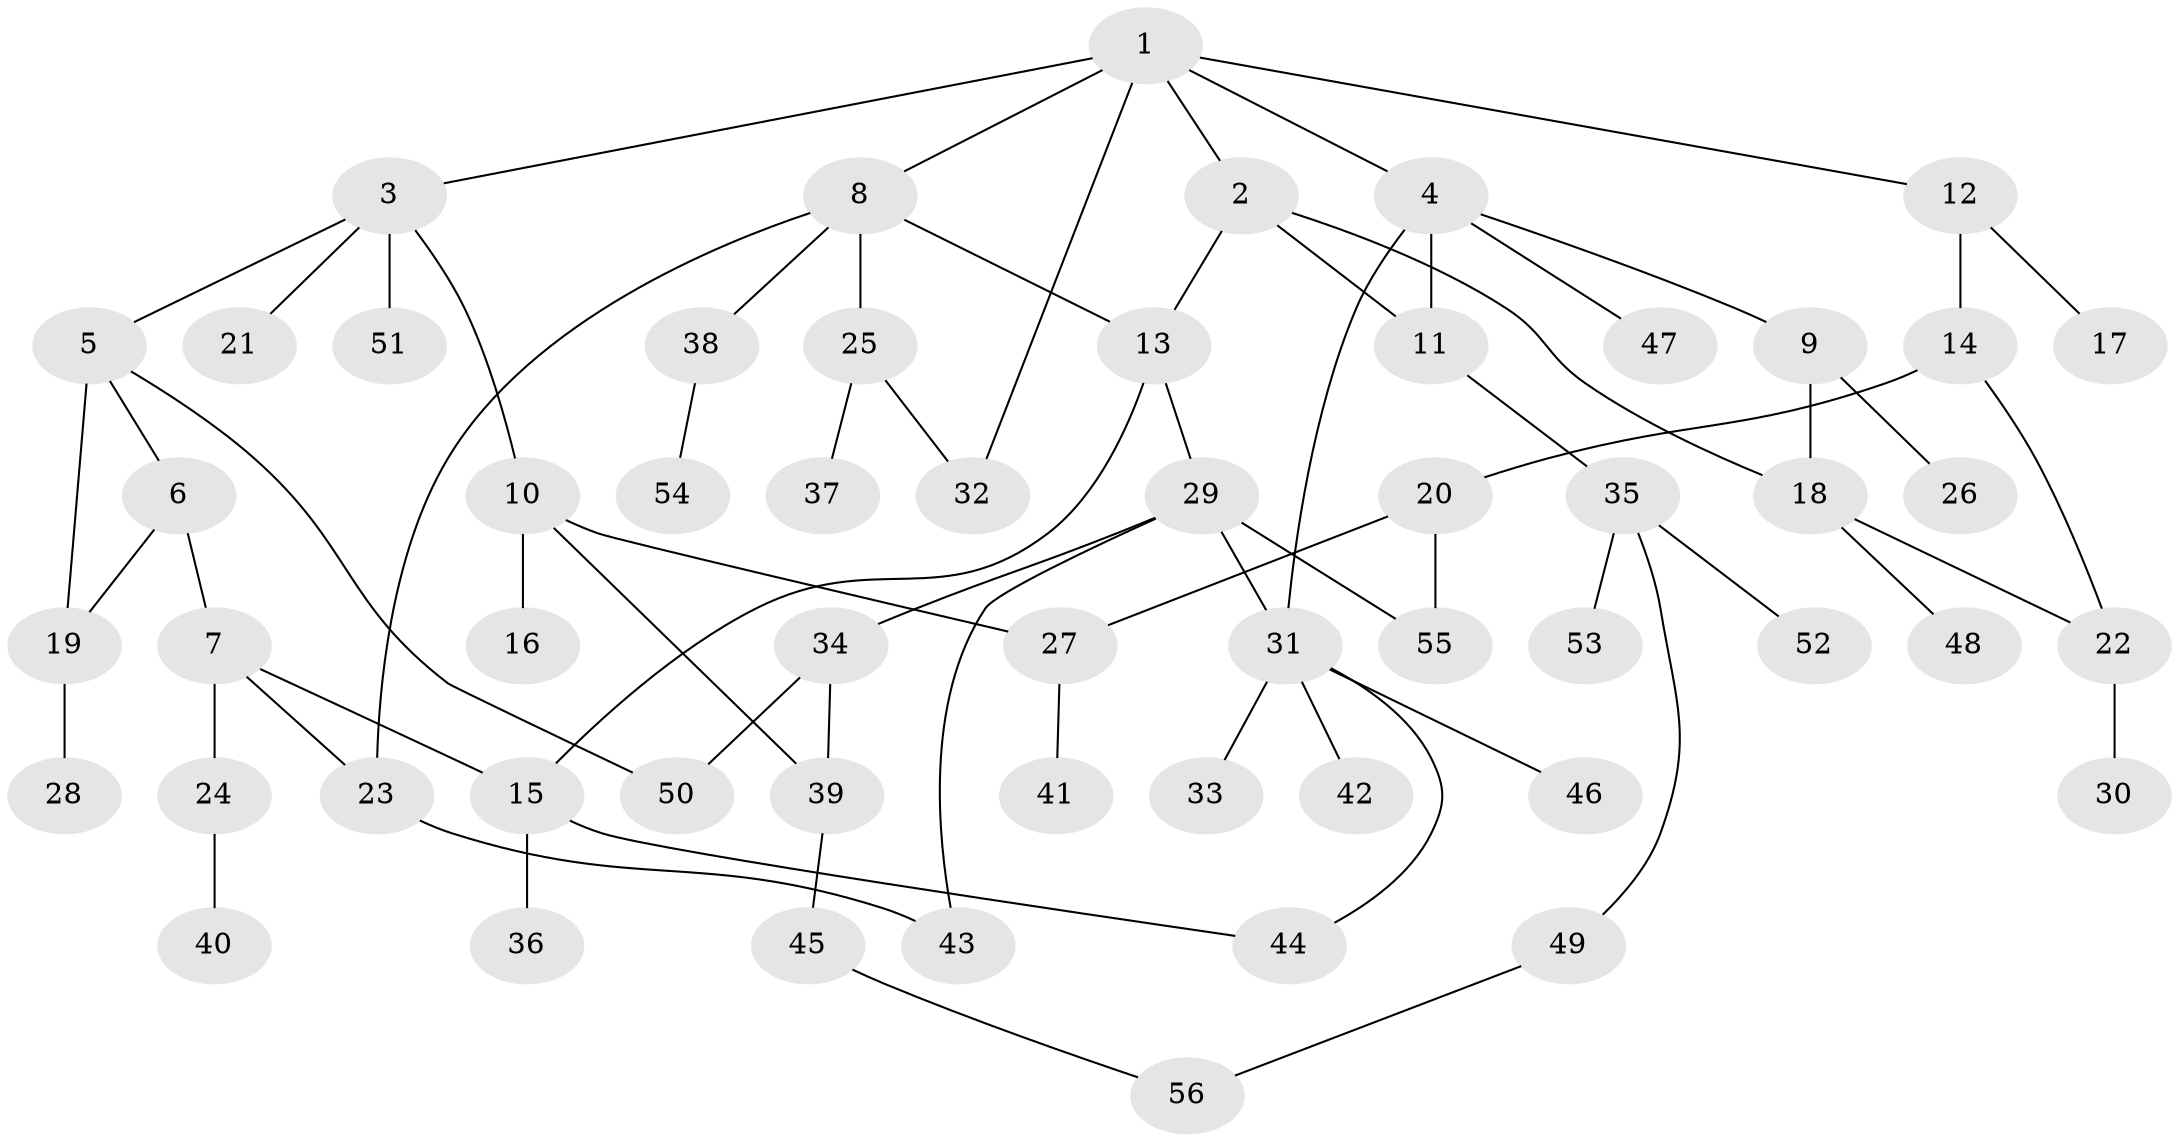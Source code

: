 // coarse degree distribution, {6: 0.08571428571428572, 4: 0.11428571428571428, 5: 0.11428571428571428, 2: 0.22857142857142856, 3: 0.2, 1: 0.2571428571428571}
// Generated by graph-tools (version 1.1) at 2025/51/02/27/25 19:51:37]
// undirected, 56 vertices, 71 edges
graph export_dot {
graph [start="1"]
  node [color=gray90,style=filled];
  1;
  2;
  3;
  4;
  5;
  6;
  7;
  8;
  9;
  10;
  11;
  12;
  13;
  14;
  15;
  16;
  17;
  18;
  19;
  20;
  21;
  22;
  23;
  24;
  25;
  26;
  27;
  28;
  29;
  30;
  31;
  32;
  33;
  34;
  35;
  36;
  37;
  38;
  39;
  40;
  41;
  42;
  43;
  44;
  45;
  46;
  47;
  48;
  49;
  50;
  51;
  52;
  53;
  54;
  55;
  56;
  1 -- 2;
  1 -- 3;
  1 -- 4;
  1 -- 8;
  1 -- 12;
  1 -- 32;
  2 -- 11;
  2 -- 13;
  2 -- 18;
  3 -- 5;
  3 -- 10;
  3 -- 21;
  3 -- 51;
  4 -- 9;
  4 -- 31;
  4 -- 47;
  4 -- 11;
  5 -- 6;
  5 -- 19;
  5 -- 50;
  6 -- 7;
  6 -- 19;
  7 -- 15;
  7 -- 23;
  7 -- 24;
  8 -- 25;
  8 -- 38;
  8 -- 13;
  8 -- 23;
  9 -- 18;
  9 -- 26;
  10 -- 16;
  10 -- 39;
  10 -- 27;
  11 -- 35;
  12 -- 14;
  12 -- 17;
  13 -- 29;
  13 -- 15;
  14 -- 20;
  14 -- 22;
  15 -- 36;
  15 -- 44;
  18 -- 22;
  18 -- 48;
  19 -- 28;
  20 -- 27;
  20 -- 55;
  22 -- 30;
  23 -- 43;
  24 -- 40;
  25 -- 37;
  25 -- 32;
  27 -- 41;
  29 -- 34;
  29 -- 43;
  29 -- 31;
  29 -- 55;
  31 -- 33;
  31 -- 42;
  31 -- 44;
  31 -- 46;
  34 -- 39;
  34 -- 50;
  35 -- 49;
  35 -- 52;
  35 -- 53;
  38 -- 54;
  39 -- 45;
  45 -- 56;
  49 -- 56;
}
